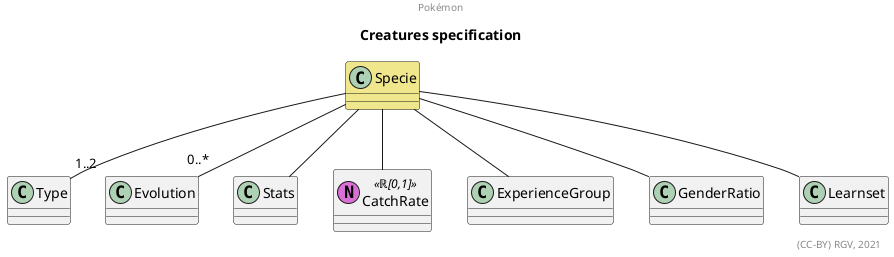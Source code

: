 @startuml
'https://plantuml.com/class-diagram
title Creatures specification
center header Pokémon
'''''''''''''

class Specie #khaki

class Type

class Evolution

class Stats

class CatchRate <<(N, orchid) ℝ[0,1]>>

class ExperienceGroup

class GenderRatio

class Learnset

'''''''''''''

Specie -- "1..2" Type
Specie -- "0..*" Evolution
Specie -- Stats
Specie -- CatchRate
Specie -- ExperienceGroup
Specie -- GenderRatio
Specie -- Learnset

'''''''''''''
right footer (CC-BY) RGV, 2021
@enduml